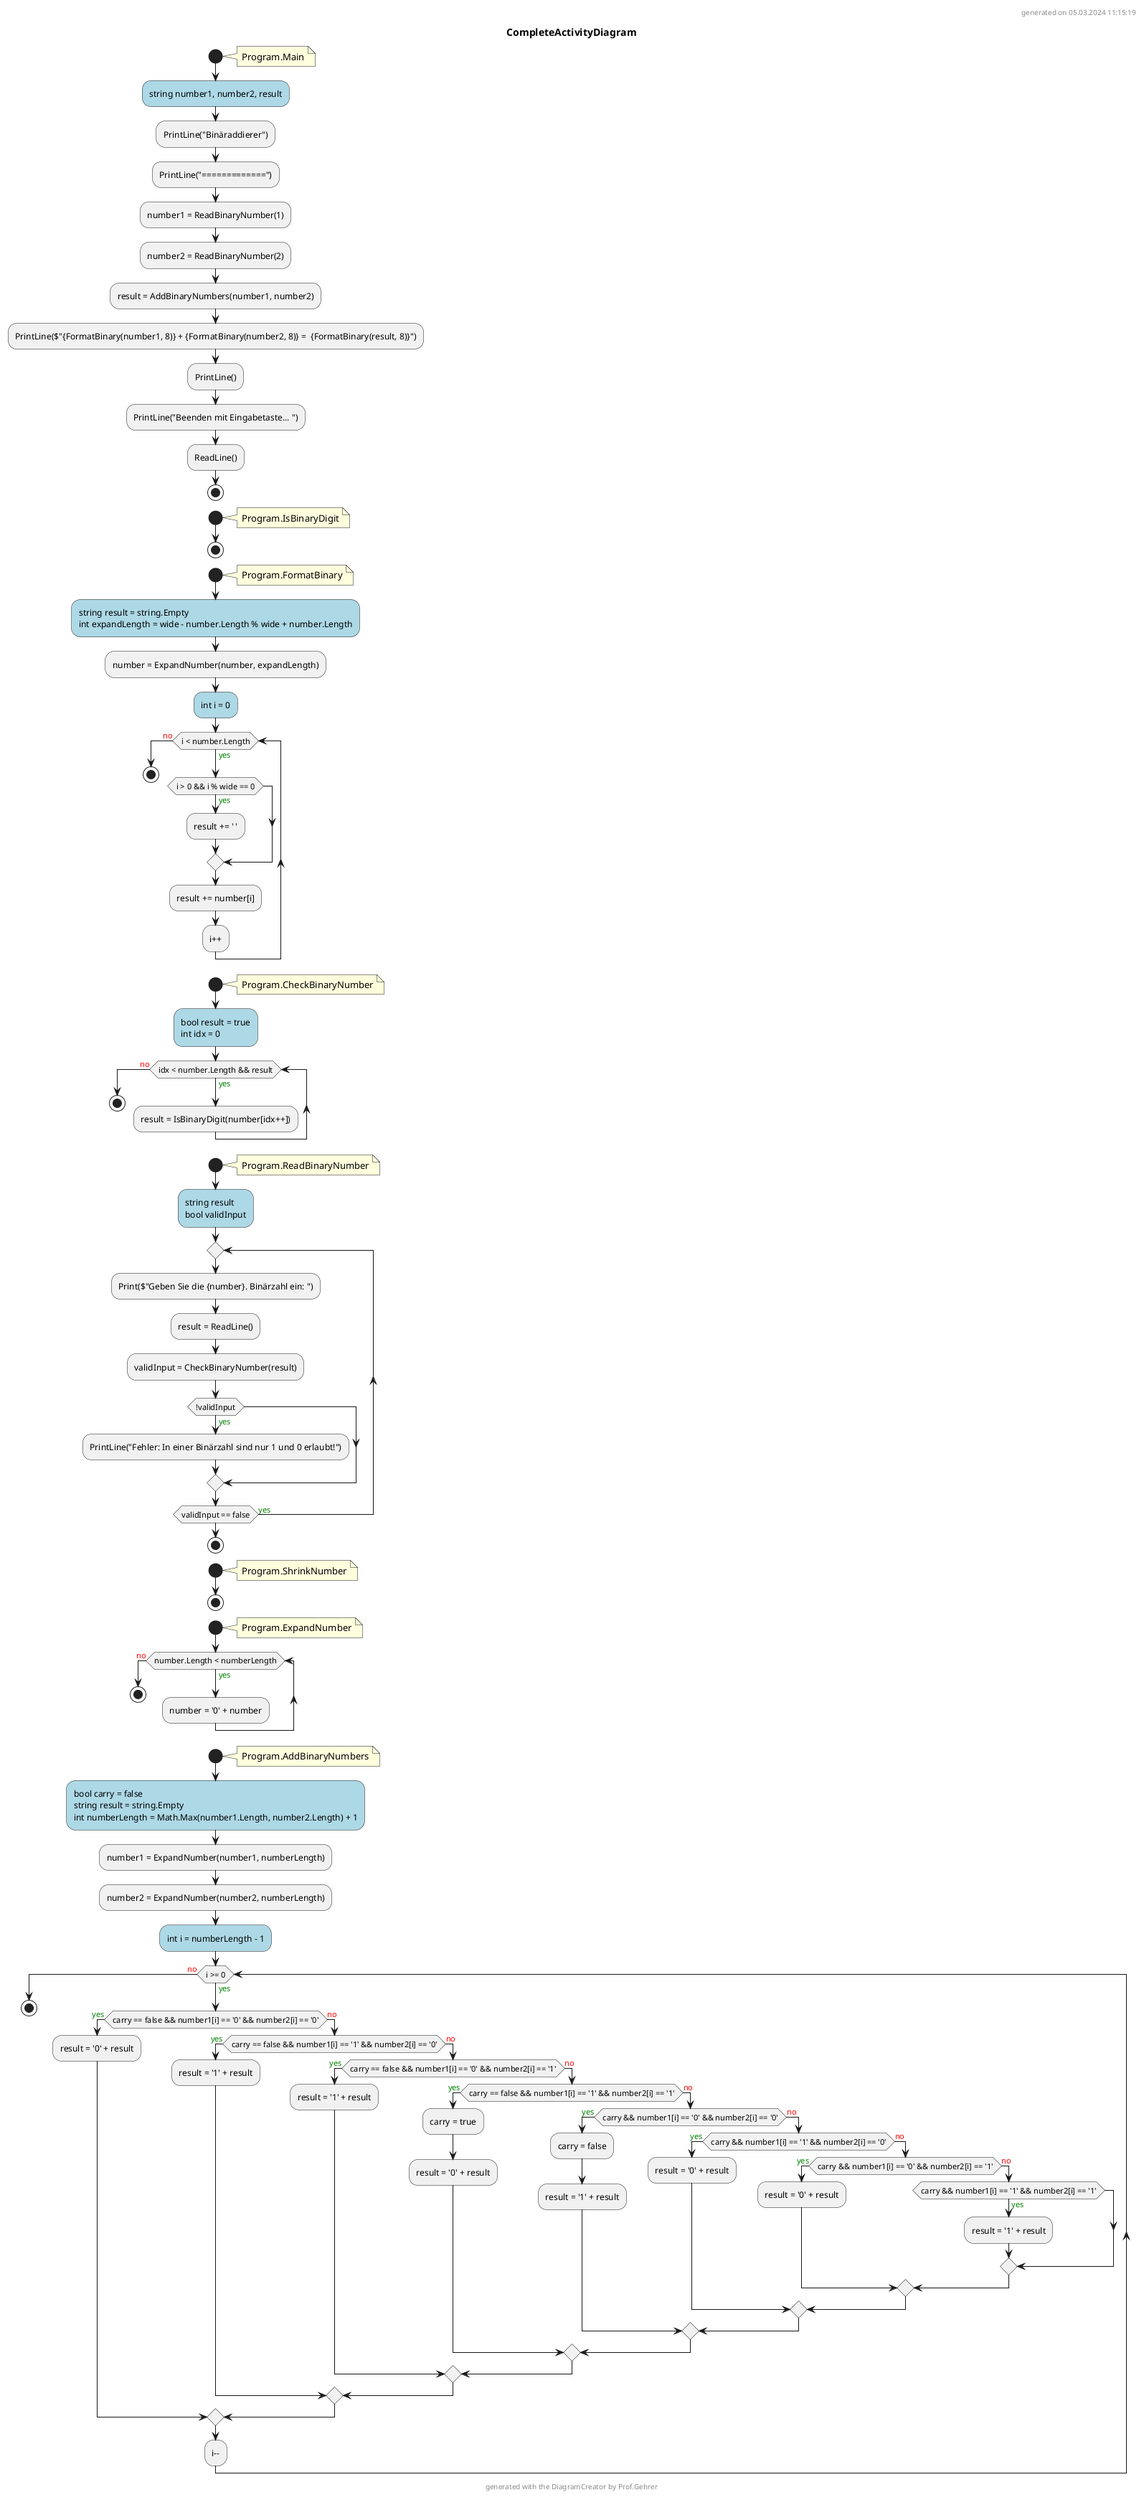 @startuml CompleteActivityDiagram
header
generated on 05.03.2024 11:15:19
end header
title CompleteActivityDiagram
start
note right:  Program.Main
#LightBlue:string number1, number2, result;
:PrintLine("Binäraddierer");
:PrintLine("=============");
:number1 = ReadBinaryNumber(1);
:number2 = ReadBinaryNumber(2);
:result = AddBinaryNumbers(number1, number2);
:PrintLine($"{FormatBinary(number1, 8)} + {FormatBinary(number2, 8)} =  {FormatBinary(result, 8)}");
:PrintLine();
:PrintLine("Beenden mit Eingabetaste... ");
:ReadLine();
footer
generated with the DiagramCreator by Prof.Gehrer
end footer
stop
start
note right:  Program.IsBinaryDigit
footer
generated with the DiagramCreator by Prof.Gehrer
end footer
stop
start
note right:  Program.FormatBinary
#LightBlue:string result = string.Empty
int expandLength = wide - number.Length % wide + number.Length;
:number = ExpandNumber(number, expandLength);
#LightBlue:int i = 0;
while (i < number.Length) is (<color:green>yes)
    if (i > 0 && i % wide == 0) then (<color:green>yes)
        :result += ' ';
    endif
    :result += number[i];
:i++;
endwhile (<color:red>no)
footer
generated with the DiagramCreator by Prof.Gehrer
end footer
stop
start
note right:  Program.CheckBinaryNumber
#LightBlue:bool result = true
int idx = 0;
while (idx < number.Length && result) is (<color:green>yes)
    :result = IsBinaryDigit(number[idx++]);
endwhile (<color:red>no)
footer
generated with the DiagramCreator by Prof.Gehrer
end footer
stop
start
note right:  Program.ReadBinaryNumber
#LightBlue:string result
bool validInput;
repeat
    :Print($"Geben Sie die {number}. Binärzahl ein: ");
    :result = ReadLine();
    :validInput = CheckBinaryNumber(result);
    if (!validInput) then (<color:green>yes)
        :PrintLine("Fehler: In einer Binärzahl sind nur 1 und 0 erlaubt!");
    endif
repeat while (validInput == false) is (<color:green>yes)
footer
generated with the DiagramCreator by Prof.Gehrer
end footer
stop
start
note right:  Program.ShrinkNumber
footer
generated with the DiagramCreator by Prof.Gehrer
end footer
stop
start
note right:  Program.ExpandNumber
while (number.Length < numberLength) is (<color:green>yes)
    :number = '0' + number;
endwhile (<color:red>no)
footer
generated with the DiagramCreator by Prof.Gehrer
end footer
stop
start
note right:  Program.AddBinaryNumbers
#LightBlue:bool carry = false
string result = string.Empty
int numberLength = Math.Max(number1.Length, number2.Length) + 1;
:number1 = ExpandNumber(number1, numberLength);
:number2 = ExpandNumber(number2, numberLength);
#LightBlue:int i = numberLength - 1;
while (i >= 0) is (<color:green>yes)
    if (carry == false && number1[i] == '0' && number2[i] == '0') then (<color:green>yes)
        :result = '0' + result;
      else (<color:red>no)
        if (carry == false && number1[i] == '1' && number2[i] == '0') then (<color:green>yes)
            :result = '1' + result;
          else (<color:red>no)
            if (carry == false && number1[i] == '0' && number2[i] == '1') then (<color:green>yes)
                :result = '1' + result;
              else (<color:red>no)
                if (carry == false && number1[i] == '1' && number2[i] == '1') then (<color:green>yes)
                    :carry = true;
                    :result = '0' + result;
                  else (<color:red>no)
                    if (carry && number1[i] == '0' && number2[i] == '0') then (<color:green>yes)
                        :carry = false;
                        :result = '1' + result;
                      else (<color:red>no)
                        if (carry && number1[i] == '1' && number2[i] == '0') then (<color:green>yes)
                            :result = '0' + result;
                          else (<color:red>no)
                            if (carry && number1[i] == '0' && number2[i] == '1') then (<color:green>yes)
                                :result = '0' + result;
                              else (<color:red>no)
                                if (carry && number1[i] == '1' && number2[i] == '1') then (<color:green>yes)
                                    :result = '1' + result;
                                endif
                            endif
                        endif
                    endif
                endif
            endif
        endif
    endif
:i--;
endwhile (<color:red>no)
footer
generated with the DiagramCreator by Prof.Gehrer
end footer
stop
footer
generated with the DiagramCreator by Prof.Gehrer
end footer
@enduml
